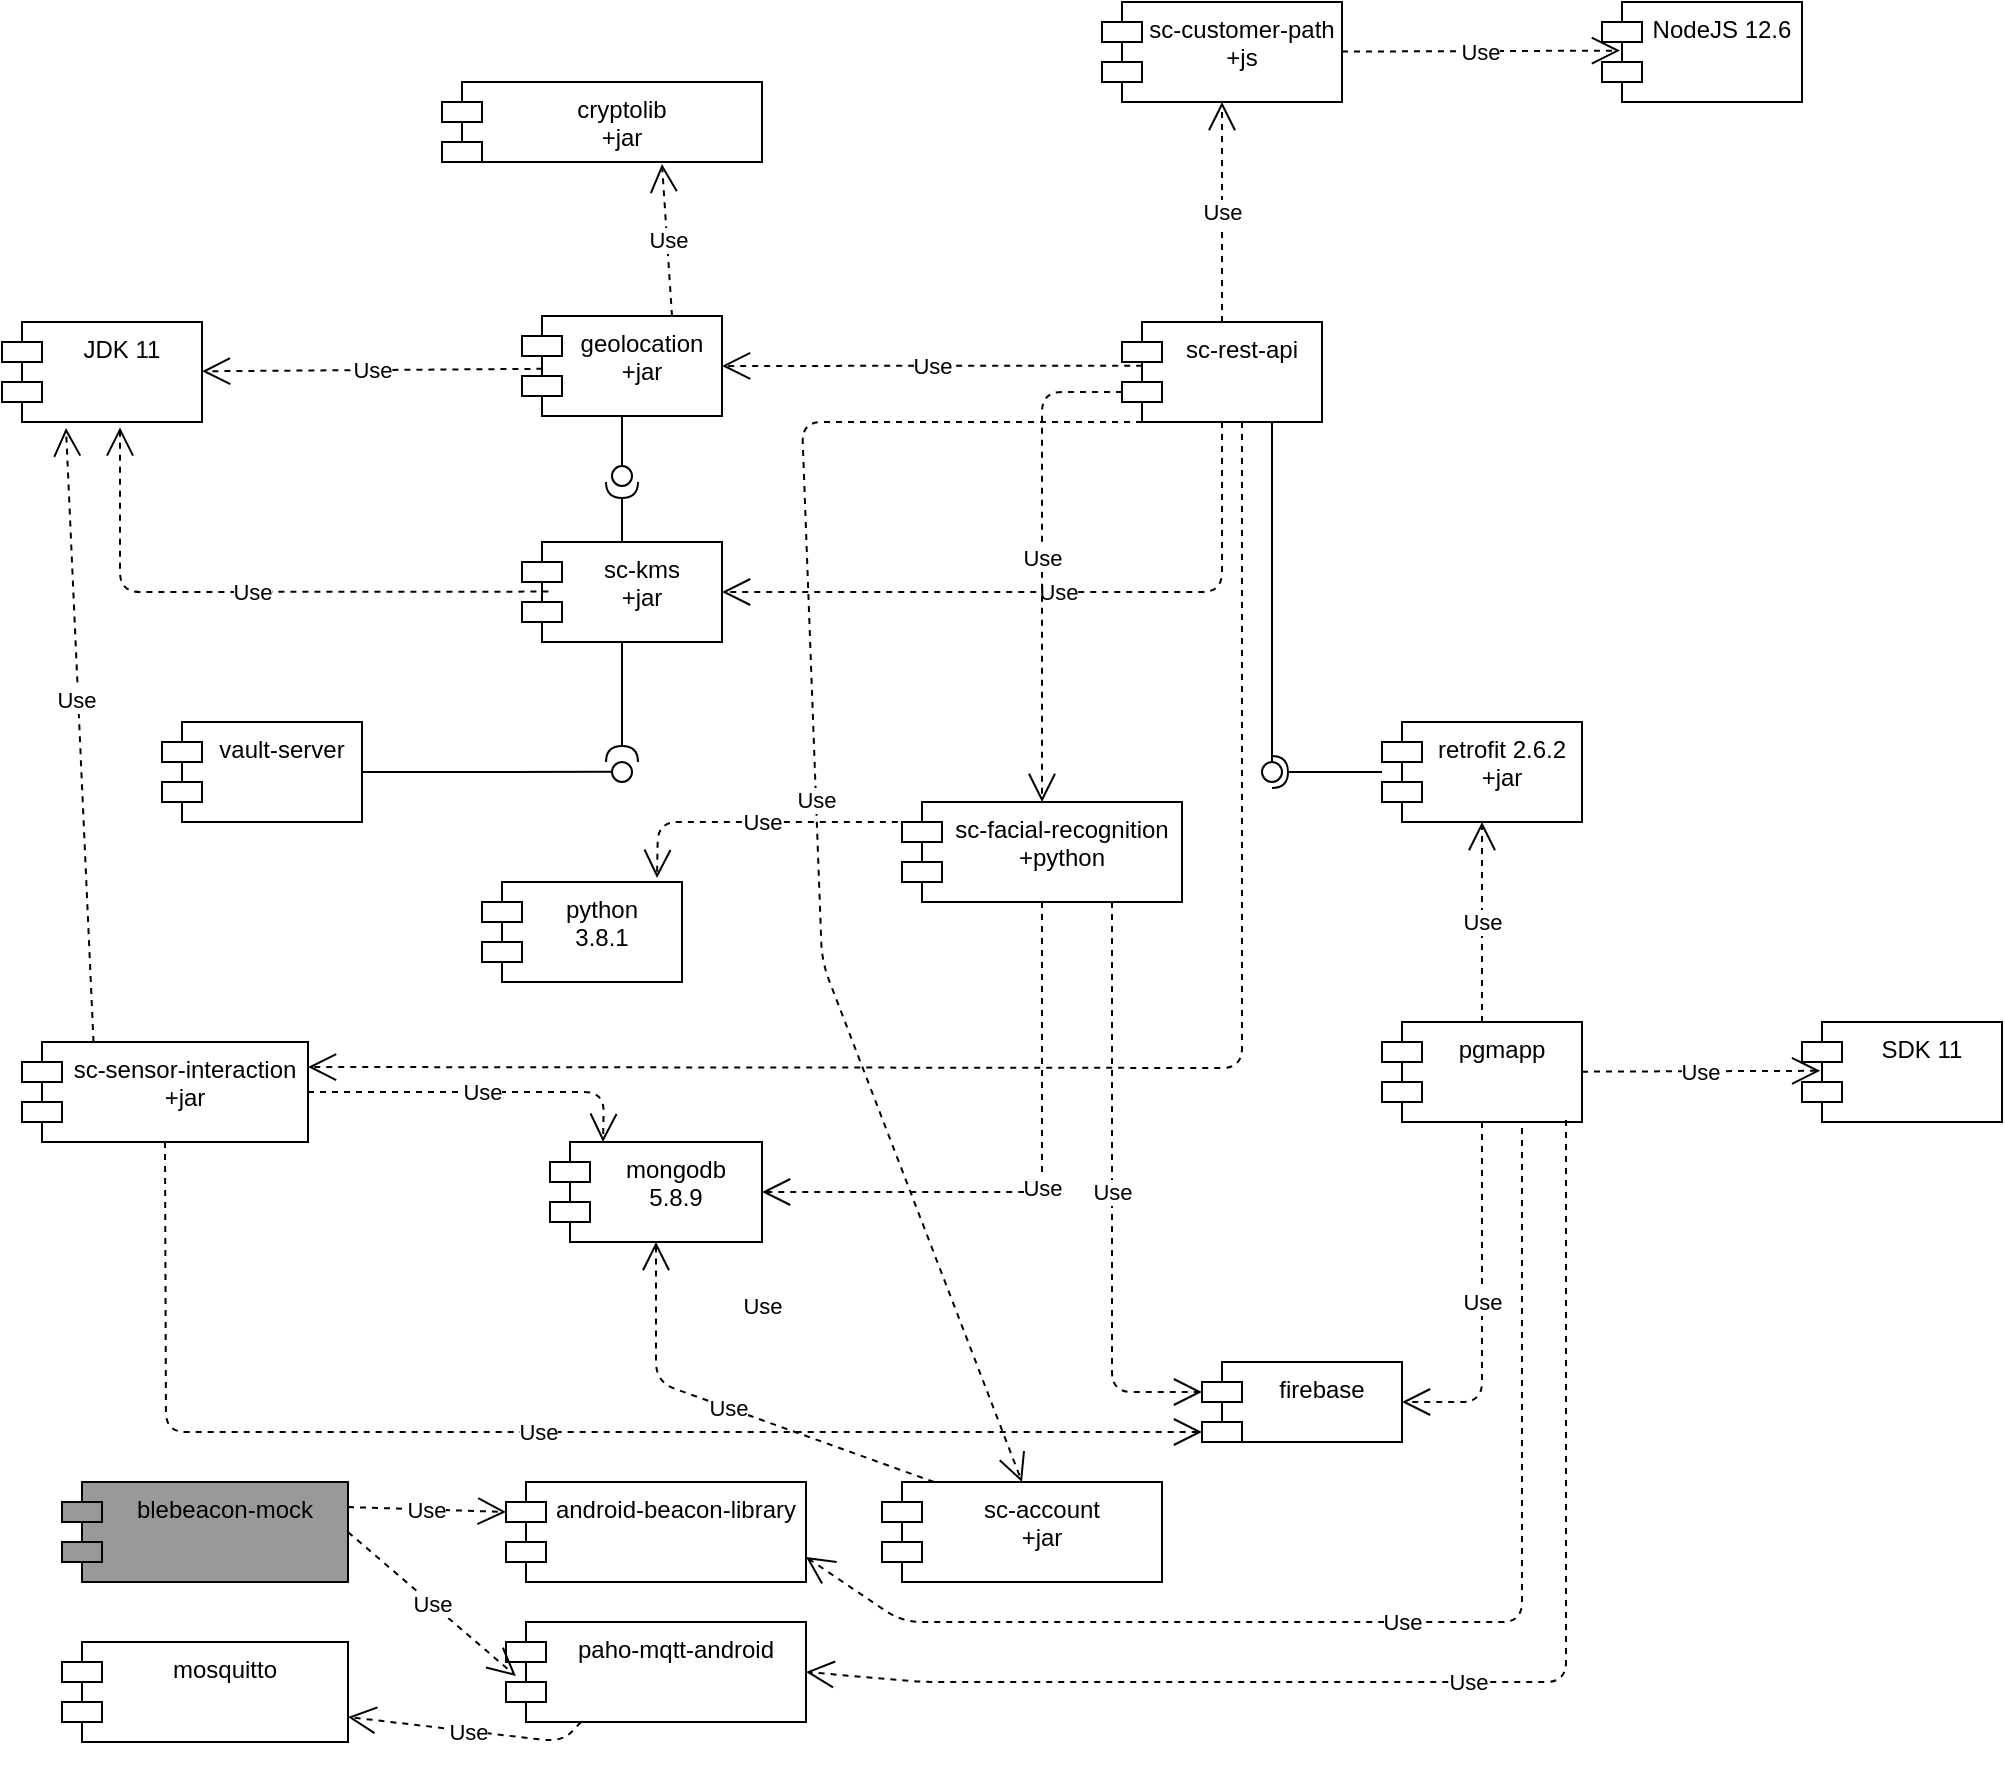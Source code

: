 <mxfile version="13.0.9" type="device"><diagram id="Ez0kHJ_taI-xN8swctzi" name="Page-1"><mxGraphModel dx="2489" dy="762" grid="1" gridSize="10" guides="1" tooltips="1" connect="1" arrows="1" fold="1" page="1" pageScale="1" pageWidth="827" pageHeight="1169" math="0" shadow="0"><root><mxCell id="0"/><mxCell id="1" parent="0"/><mxCell id="7tby21nQuMXcMTD0cwxI-63" value="JDK 11" style="shape=module;align=left;spacingLeft=20;align=center;verticalAlign=top;" parent="1" vertex="1"><mxGeometry x="-60" y="160" width="100" height="50" as="geometry"/></mxCell><mxCell id="7tby21nQuMXcMTD0cwxI-64" value="NodeJS 12.6" style="shape=module;align=left;spacingLeft=20;align=center;verticalAlign=top;" parent="1" vertex="1"><mxGeometry x="740" width="100" height="50" as="geometry"/></mxCell><mxCell id="7tby21nQuMXcMTD0cwxI-65" value="geolocation&#10;+jar" style="shape=module;align=left;spacingLeft=20;align=center;verticalAlign=top;" parent="1" vertex="1"><mxGeometry x="200" y="157" width="100" height="50" as="geometry"/></mxCell><mxCell id="7tby21nQuMXcMTD0cwxI-66" value="sc-customer-path&#10;+js" style="shape=module;align=left;spacingLeft=20;align=center;verticalAlign=top;" parent="1" vertex="1"><mxGeometry x="490" width="120" height="50" as="geometry"/></mxCell><mxCell id="7tby21nQuMXcMTD0cwxI-68" value="pgmapp&#10;" style="shape=module;align=left;spacingLeft=20;align=center;verticalAlign=top;" parent="1" vertex="1"><mxGeometry x="630" y="510" width="100" height="50" as="geometry"/></mxCell><mxCell id="7tby21nQuMXcMTD0cwxI-70" value="Use" style="endArrow=open;endSize=12;dashed=1;html=1;exitX=0.102;exitY=0.528;exitDx=0;exitDy=0;exitPerimeter=0;" parent="1" source="7tby21nQuMXcMTD0cwxI-65" target="7tby21nQuMXcMTD0cwxI-63" edge="1"><mxGeometry width="160" relative="1" as="geometry"><mxPoint x="201" y="380" as="sourcePoint"/><mxPoint x="150" y="340" as="targetPoint"/></mxGeometry></mxCell><mxCell id="7tby21nQuMXcMTD0cwxI-71" value="Use" style="endArrow=open;endSize=12;dashed=1;html=1;entryX=0.09;entryY=0.486;entryDx=0;entryDy=0;entryPerimeter=0;" parent="1" source="7tby21nQuMXcMTD0cwxI-66" target="7tby21nQuMXcMTD0cwxI-64" edge="1"><mxGeometry width="160" relative="1" as="geometry"><mxPoint x="221" y="340" as="sourcePoint"/><mxPoint x="670" y="23" as="targetPoint"/></mxGeometry></mxCell><mxCell id="7tby21nQuMXcMTD0cwxI-72" value="sc-rest-api" style="shape=module;align=left;spacingLeft=20;align=center;verticalAlign=top;" parent="1" vertex="1"><mxGeometry x="500" y="160" width="100" height="50" as="geometry"/></mxCell><mxCell id="7tby21nQuMXcMTD0cwxI-74" value="Use" style="endArrow=open;endSize=12;dashed=1;html=1;exitX=0.101;exitY=0.437;exitDx=0;exitDy=0;exitPerimeter=0;" parent="1" source="7tby21nQuMXcMTD0cwxI-72" target="7tby21nQuMXcMTD0cwxI-65" edge="1"><mxGeometry width="160" relative="1" as="geometry"><mxPoint x="420" y="371" as="sourcePoint"/><mxPoint x="340" y="350" as="targetPoint"/></mxGeometry></mxCell><mxCell id="7tby21nQuMXcMTD0cwxI-75" value="Use" style="endArrow=open;endSize=12;dashed=1;html=1;exitX=0.5;exitY=0;exitDx=0;exitDy=0;" parent="1" source="7tby21nQuMXcMTD0cwxI-72" target="7tby21nQuMXcMTD0cwxI-66" edge="1"><mxGeometry width="160" relative="1" as="geometry"><mxPoint x="410" y="395.5" as="sourcePoint"/><mxPoint x="330" y="374.5" as="targetPoint"/></mxGeometry></mxCell><mxCell id="7tby21nQuMXcMTD0cwxI-76" value="retrofit 2.6.2&#10;+jar" style="shape=module;align=left;spacingLeft=20;align=center;verticalAlign=top;" parent="1" vertex="1"><mxGeometry x="630" y="360" width="100" height="50" as="geometry"/></mxCell><mxCell id="7tby21nQuMXcMTD0cwxI-77" value="SDK 11" style="shape=module;align=left;spacingLeft=20;align=center;verticalAlign=top;" parent="1" vertex="1"><mxGeometry x="840" y="510" width="100" height="50" as="geometry"/></mxCell><mxCell id="7tby21nQuMXcMTD0cwxI-78" value="" style="rounded=0;orthogonalLoop=1;jettySize=auto;html=1;endArrow=none;endFill=0;exitX=0.75;exitY=1;exitDx=0;exitDy=0;" parent="1" source="7tby21nQuMXcMTD0cwxI-72" target="7tby21nQuMXcMTD0cwxI-80" edge="1"><mxGeometry relative="1" as="geometry"><mxPoint x="580" y="385" as="sourcePoint"/></mxGeometry></mxCell><mxCell id="7tby21nQuMXcMTD0cwxI-79" value="" style="rounded=0;orthogonalLoop=1;jettySize=auto;html=1;endArrow=halfCircle;endFill=0;entryX=0.5;entryY=0.5;entryDx=0;entryDy=0;endSize=6;strokeWidth=1;" parent="1" source="7tby21nQuMXcMTD0cwxI-76" target="7tby21nQuMXcMTD0cwxI-80" edge="1"><mxGeometry relative="1" as="geometry"><mxPoint x="620" y="385" as="sourcePoint"/></mxGeometry></mxCell><mxCell id="7tby21nQuMXcMTD0cwxI-80" value="" style="ellipse;whiteSpace=wrap;html=1;fontFamily=Helvetica;fontSize=12;fontColor=#000000;align=center;strokeColor=#000000;fillColor=#ffffff;points=[];aspect=fixed;resizable=0;" parent="1" vertex="1"><mxGeometry x="570" y="380" width="10" height="10" as="geometry"/></mxCell><mxCell id="7tby21nQuMXcMTD0cwxI-81" value="Use" style="endArrow=open;endSize=12;dashed=1;html=1;exitX=0.5;exitY=0;exitDx=0;exitDy=0;entryX=0.5;entryY=1;entryDx=0;entryDy=0;" parent="1" source="7tby21nQuMXcMTD0cwxI-68" target="7tby21nQuMXcMTD0cwxI-76" edge="1"><mxGeometry width="160" relative="1" as="geometry"><mxPoint x="660" y="431" as="sourcePoint"/><mxPoint x="550" y="420" as="targetPoint"/></mxGeometry></mxCell><mxCell id="7tby21nQuMXcMTD0cwxI-83" value="sc-kms&#10;+jar" style="shape=module;align=left;spacingLeft=20;align=center;verticalAlign=top;" parent="1" vertex="1"><mxGeometry x="200" y="270" width="100" height="50" as="geometry"/></mxCell><mxCell id="7tby21nQuMXcMTD0cwxI-84" value="Use" style="endArrow=open;endSize=12;dashed=1;html=1;exitX=0.5;exitY=1;exitDx=0;exitDy=0;entryX=1;entryY=0.5;entryDx=0;entryDy=0;" parent="1" source="7tby21nQuMXcMTD0cwxI-72" target="7tby21nQuMXcMTD0cwxI-83" edge="1"><mxGeometry width="160" relative="1" as="geometry"><mxPoint x="430" y="381" as="sourcePoint"/><mxPoint x="320" y="370" as="targetPoint"/><Array as="points"><mxPoint x="550" y="295"/></Array></mxGeometry></mxCell><mxCell id="7tby21nQuMXcMTD0cwxI-85" value="Use" style="endArrow=open;endSize=12;dashed=1;html=1;exitX=0.132;exitY=0.496;exitDx=0;exitDy=0;exitPerimeter=0;entryX=0.59;entryY=1.054;entryDx=0;entryDy=0;entryPerimeter=0;" parent="1" source="7tby21nQuMXcMTD0cwxI-83" target="7tby21nQuMXcMTD0cwxI-63" edge="1"><mxGeometry width="160" relative="1" as="geometry"><mxPoint x="220" y="425.5" as="sourcePoint"/><mxPoint x="140" y="344.5" as="targetPoint"/><Array as="points"><mxPoint x="-1" y="295"/></Array></mxGeometry></mxCell><mxCell id="7tby21nQuMXcMTD0cwxI-86" value="vault-server" style="shape=module;align=left;spacingLeft=20;align=center;verticalAlign=top;" parent="1" vertex="1"><mxGeometry x="20" y="360" width="100" height="50" as="geometry"/></mxCell><mxCell id="7tby21nQuMXcMTD0cwxI-87" value="" style="rounded=0;orthogonalLoop=1;jettySize=auto;html=1;endArrow=none;endFill=0;exitX=1;exitY=0.5;exitDx=0;exitDy=0;entryX=0.031;entryY=0.493;entryDx=0;entryDy=0;entryPerimeter=0;" parent="1" source="7tby21nQuMXcMTD0cwxI-86" target="7tby21nQuMXcMTD0cwxI-89" edge="1"><mxGeometry relative="1" as="geometry"><mxPoint x="210" y="535" as="sourcePoint"/><mxPoint x="230" y="470" as="targetPoint"/></mxGeometry></mxCell><mxCell id="7tby21nQuMXcMTD0cwxI-88" value="" style="rounded=0;orthogonalLoop=1;jettySize=auto;html=1;endArrow=halfCircle;endFill=0;endSize=6;strokeWidth=1;exitX=0.5;exitY=1;exitDx=0;exitDy=0;" parent="1" source="7tby21nQuMXcMTD0cwxI-83" edge="1"><mxGeometry relative="1" as="geometry"><mxPoint x="250" y="535" as="sourcePoint"/><mxPoint x="250" y="380" as="targetPoint"/></mxGeometry></mxCell><mxCell id="7tby21nQuMXcMTD0cwxI-89" value="" style="ellipse;whiteSpace=wrap;html=1;fontFamily=Helvetica;fontSize=12;fontColor=#000000;align=center;strokeColor=#000000;fillColor=#ffffff;points=[];aspect=fixed;resizable=0;" parent="1" vertex="1"><mxGeometry x="245" y="380" width="10" height="10" as="geometry"/></mxCell><mxCell id="7tby21nQuMXcMTD0cwxI-90" value="cryptolib&#10;+jar" style="shape=module;align=left;spacingLeft=20;align=center;verticalAlign=top;" parent="1" vertex="1"><mxGeometry x="160" y="40" width="160" height="40" as="geometry"/></mxCell><mxCell id="7tby21nQuMXcMTD0cwxI-93" value="Use" style="endArrow=open;endSize=12;dashed=1;html=1;exitX=0.75;exitY=0;exitDx=0;exitDy=0;" parent="1" source="7tby21nQuMXcMTD0cwxI-65" edge="1"><mxGeometry width="160" relative="1" as="geometry"><mxPoint x="560" y="271" as="sourcePoint"/><mxPoint x="270" y="81" as="targetPoint"/><Array as="points"/></mxGeometry></mxCell><mxCell id="7tby21nQuMXcMTD0cwxI-94" value="Use" style="endArrow=open;endSize=12;dashed=1;html=1;entryX=0.091;entryY=0.488;entryDx=0;entryDy=0;entryPerimeter=0;" parent="1" source="7tby21nQuMXcMTD0cwxI-68" target="7tby21nQuMXcMTD0cwxI-77" edge="1"><mxGeometry width="160" relative="1" as="geometry"><mxPoint x="730" y="534.76" as="sourcePoint"/><mxPoint x="840" y="535" as="targetPoint"/></mxGeometry></mxCell><mxCell id="7tby21nQuMXcMTD0cwxI-95" value="sc-facial-recognition&#10;+python" style="shape=module;align=left;spacingLeft=20;align=center;verticalAlign=top;" parent="1" vertex="1"><mxGeometry x="390" y="400" width="140" height="50" as="geometry"/></mxCell><mxCell id="7tby21nQuMXcMTD0cwxI-96" value="mongodb&#10;5.8.9" style="shape=module;align=left;spacingLeft=20;align=center;verticalAlign=top;" parent="1" vertex="1"><mxGeometry x="214" y="570" width="106" height="50" as="geometry"/></mxCell><mxCell id="7tby21nQuMXcMTD0cwxI-97" value="firebase" style="shape=module;align=left;spacingLeft=20;align=center;verticalAlign=top;" parent="1" vertex="1"><mxGeometry x="540" y="680" width="100" height="40" as="geometry"/></mxCell><mxCell id="7tby21nQuMXcMTD0cwxI-98" value="Use" style="endArrow=open;endSize=12;dashed=1;html=1;exitX=0;exitY=0;exitDx=0;exitDy=35;entryX=0.5;entryY=0;entryDx=0;entryDy=0;exitPerimeter=0;" parent="1" source="7tby21nQuMXcMTD0cwxI-72" target="7tby21nQuMXcMTD0cwxI-95" edge="1"><mxGeometry width="160" relative="1" as="geometry"><mxPoint x="500" y="530" as="sourcePoint"/><mxPoint x="660" y="530" as="targetPoint"/><Array as="points"><mxPoint x="460" y="195"/></Array></mxGeometry></mxCell><mxCell id="7tby21nQuMXcMTD0cwxI-100" value="Use" style="endArrow=open;endSize=12;dashed=1;html=1;exitX=0.5;exitY=1;exitDx=0;exitDy=0;entryX=1;entryY=0.5;entryDx=0;entryDy=0;" parent="1" source="7tby21nQuMXcMTD0cwxI-95" target="7tby21nQuMXcMTD0cwxI-96" edge="1"><mxGeometry width="160" relative="1" as="geometry"><mxPoint x="370" y="700" as="sourcePoint"/><mxPoint x="530" y="700" as="targetPoint"/><Array as="points"><mxPoint x="460" y="595"/></Array></mxGeometry></mxCell><mxCell id="7tby21nQuMXcMTD0cwxI-101" value="Use" style="endArrow=open;endSize=12;dashed=1;html=1;exitX=0.75;exitY=1;exitDx=0;exitDy=0;entryX=0;entryY=0;entryDx=0;entryDy=15;entryPerimeter=0;" parent="1" source="7tby21nQuMXcMTD0cwxI-95" target="7tby21nQuMXcMTD0cwxI-97" edge="1"><mxGeometry width="160" relative="1" as="geometry"><mxPoint x="430" y="810" as="sourcePoint"/><mxPoint x="590" y="810" as="targetPoint"/><Array as="points"><mxPoint x="495" y="695"/></Array></mxGeometry></mxCell><mxCell id="7tby21nQuMXcMTD0cwxI-102" value="Use" style="endArrow=open;endSize=12;dashed=1;html=1;exitX=0.5;exitY=1;exitDx=0;exitDy=0;entryX=1;entryY=0.5;entryDx=0;entryDy=0;" parent="1" source="7tby21nQuMXcMTD0cwxI-68" target="7tby21nQuMXcMTD0cwxI-97" edge="1"><mxGeometry width="160" relative="1" as="geometry"><mxPoint x="610" y="830" as="sourcePoint"/><mxPoint x="770" y="830" as="targetPoint"/><Array as="points"><mxPoint x="680" y="700"/></Array></mxGeometry></mxCell><mxCell id="ww4hk9807ln09oWFz5E9-4" value="python&#10;3.8.1" style="shape=module;align=left;spacingLeft=20;align=center;verticalAlign=top;" parent="1" vertex="1"><mxGeometry x="180" y="440" width="100" height="50" as="geometry"/></mxCell><mxCell id="ww4hk9807ln09oWFz5E9-5" value="Use" style="endArrow=open;endSize=12;dashed=1;html=1;exitX=0.071;exitY=0.2;exitDx=0;exitDy=0;exitPerimeter=0;entryX=0.875;entryY=-0.04;entryDx=0;entryDy=0;entryPerimeter=0;" parent="1" source="7tby21nQuMXcMTD0cwxI-95" target="ww4hk9807ln09oWFz5E9-4" edge="1"><mxGeometry width="160" relative="1" as="geometry"><mxPoint x="380" y="490" as="sourcePoint"/><mxPoint x="540" y="490" as="targetPoint"/><Array as="points"><mxPoint x="268" y="410"/></Array></mxGeometry></mxCell><mxCell id="VdcQuEOuWZkPaCdNjWhp-1" value="sc-sensor-interaction&#10;+jar" style="shape=module;align=left;spacingLeft=20;align=center;verticalAlign=top;" parent="1" vertex="1"><mxGeometry x="-50" y="520" width="143" height="50" as="geometry"/></mxCell><mxCell id="VdcQuEOuWZkPaCdNjWhp-3" value="Use" style="endArrow=open;endSize=12;dashed=1;html=1;exitX=1;exitY=0.5;exitDx=0;exitDy=0;entryX=0.25;entryY=0;entryDx=0;entryDy=0;" parent="1" source="VdcQuEOuWZkPaCdNjWhp-1" target="7tby21nQuMXcMTD0cwxI-96" edge="1"><mxGeometry width="160" relative="1" as="geometry"><mxPoint x="50" y="570" as="sourcePoint"/><mxPoint x="-90" y="705" as="targetPoint"/><Array as="points"><mxPoint x="200" y="545"/><mxPoint x="241" y="545"/></Array></mxGeometry></mxCell><mxCell id="VdcQuEOuWZkPaCdNjWhp-4" value="Use" style="endArrow=open;endSize=12;dashed=1;html=1;exitX=0.5;exitY=1;exitDx=0;exitDy=0;entryX=0;entryY=0;entryDx=0;entryDy=35;entryPerimeter=0;" parent="1" source="VdcQuEOuWZkPaCdNjWhp-1" target="7tby21nQuMXcMTD0cwxI-97" edge="1"><mxGeometry width="160" relative="1" as="geometry"><mxPoint x="103" y="542.5" as="sourcePoint"/><mxPoint x="250.5" y="580" as="targetPoint"/><Array as="points"><mxPoint x="22" y="715"/><mxPoint x="170" y="715"/></Array></mxGeometry></mxCell><mxCell id="VdcQuEOuWZkPaCdNjWhp-6" value="Use" style="endArrow=open;endSize=12;dashed=1;html=1;entryX=0.32;entryY=1.06;entryDx=0;entryDy=0;entryPerimeter=0;exitX=0.25;exitY=0;exitDx=0;exitDy=0;" parent="1" source="VdcQuEOuWZkPaCdNjWhp-1" target="7tby21nQuMXcMTD0cwxI-63" edge="1"><mxGeometry x="0.115" y="1" width="160" relative="1" as="geometry"><mxPoint x="740" y="544.823" as="sourcePoint"/><mxPoint x="35" y="479" as="targetPoint"/><mxPoint as="offset"/></mxGeometry></mxCell><mxCell id="VdcQuEOuWZkPaCdNjWhp-7" value="mosquitto" style="shape=module;align=left;spacingLeft=20;align=center;verticalAlign=top;" parent="1" vertex="1"><mxGeometry x="-30" y="820" width="143" height="50" as="geometry"/></mxCell><mxCell id="VdcQuEOuWZkPaCdNjWhp-11" value="blebeacon-mock" style="shape=module;align=left;spacingLeft=20;align=center;verticalAlign=top;fillColor=#999999;" parent="1" vertex="1"><mxGeometry x="-30" y="740" width="143" height="50" as="geometry"/></mxCell><mxCell id="VdcQuEOuWZkPaCdNjWhp-15" value="android-beacon-library" style="shape=module;align=left;spacingLeft=20;align=center;verticalAlign=top;" parent="1" vertex="1"><mxGeometry x="192" y="740" width="150" height="50" as="geometry"/></mxCell><mxCell id="VdcQuEOuWZkPaCdNjWhp-16" value="Use" style="endArrow=open;endSize=12;dashed=1;html=1;entryX=0;entryY=0;entryDx=0;entryDy=15;entryPerimeter=0;exitX=1;exitY=0.25;exitDx=0;exitDy=0;" parent="1" source="VdcQuEOuWZkPaCdNjWhp-11" target="VdcQuEOuWZkPaCdNjWhp-15" edge="1"><mxGeometry width="160" relative="1" as="geometry"><mxPoint x="-50" y="800" as="sourcePoint"/><mxPoint x="-149.5" y="790" as="targetPoint"/></mxGeometry></mxCell><mxCell id="1YS_W_ab6Kziwc0xqbVQ-1" value="Use" style="endArrow=open;endSize=12;dashed=1;html=1;entryX=1;entryY=0.25;entryDx=0;entryDy=0;" parent="1" target="VdcQuEOuWZkPaCdNjWhp-1" edge="1"><mxGeometry x="-0.183" y="-120" width="160" relative="1" as="geometry"><mxPoint x="560" y="210" as="sourcePoint"/><mxPoint x="310" y="305" as="targetPoint"/><Array as="points"><mxPoint x="560" y="533"/></Array><mxPoint x="-120" y="119" as="offset"/></mxGeometry></mxCell><mxCell id="ER47uTSoSP15yfX4bpJm-1" value="sc-account&#10;+jar" style="shape=module;align=left;spacingLeft=20;align=center;verticalAlign=top;" parent="1" vertex="1"><mxGeometry x="380" y="740" width="140" height="50" as="geometry"/></mxCell><mxCell id="ER47uTSoSP15yfX4bpJm-2" value="Use" style="endArrow=open;endSize=12;dashed=1;html=1;exitX=0;exitY=1;exitDx=10;exitDy=0;entryX=0.5;entryY=0;entryDx=0;entryDy=0;exitPerimeter=0;" parent="1" source="7tby21nQuMXcMTD0cwxI-72" target="ER47uTSoSP15yfX4bpJm-1" edge="1"><mxGeometry width="160" relative="1" as="geometry"><mxPoint x="510" y="205" as="sourcePoint"/><mxPoint x="470" y="410" as="targetPoint"/><Array as="points"><mxPoint x="340" y="210"/><mxPoint x="350" y="480"/></Array></mxGeometry></mxCell><mxCell id="ER47uTSoSP15yfX4bpJm-3" value="Use" style="endArrow=open;endSize=12;dashed=1;html=1;entryX=0.5;entryY=1;entryDx=0;entryDy=0;exitX=0.186;exitY=0;exitDx=0;exitDy=0;exitPerimeter=0;" parent="1" source="ER47uTSoSP15yfX4bpJm-1" target="7tby21nQuMXcMTD0cwxI-96" edge="1"><mxGeometry width="160" relative="1" as="geometry"><mxPoint x="440" y="670" as="sourcePoint"/><mxPoint x="320" y="760" as="targetPoint"/><Array as="points"><mxPoint x="267" y="690"/></Array></mxGeometry></mxCell><mxCell id="6V4QNl-qYHcokR-u3BJ7-1" value="paho-mqtt-android" style="shape=module;align=left;spacingLeft=20;align=center;verticalAlign=top;" parent="1" vertex="1"><mxGeometry x="192" y="810" width="150" height="50" as="geometry"/></mxCell><mxCell id="6V4QNl-qYHcokR-u3BJ7-2" value="Use" style="endArrow=open;endSize=12;dashed=1;html=1;exitX=1;exitY=0.5;exitDx=0;exitDy=0;entryX=0.033;entryY=0.54;entryDx=0;entryDy=0;entryPerimeter=0;" parent="1" source="VdcQuEOuWZkPaCdNjWhp-11" target="6V4QNl-qYHcokR-u3BJ7-1" edge="1"><mxGeometry width="160" relative="1" as="geometry"><mxPoint x="-125.5" y="460" as="sourcePoint"/><mxPoint x="-125" y="390" as="targetPoint"/></mxGeometry></mxCell><mxCell id="6V4QNl-qYHcokR-u3BJ7-5" value="Use" style="endArrow=open;endSize=12;dashed=1;html=1;exitX=0.25;exitY=1;exitDx=0;exitDy=0;entryX=1;entryY=0.75;entryDx=0;entryDy=0;" parent="1" source="6V4QNl-qYHcokR-u3BJ7-1" target="VdcQuEOuWZkPaCdNjWhp-7" edge="1"><mxGeometry width="160" relative="1" as="geometry"><mxPoint x="143" y="765" as="sourcePoint"/><mxPoint x="150" y="890" as="targetPoint"/><Array as="points"><mxPoint x="220" y="870"/></Array></mxGeometry></mxCell><mxCell id="6V4QNl-qYHcokR-u3BJ7-6" value="Use" style="endArrow=open;endSize=12;dashed=1;html=1;entryX=1;entryY=0.75;entryDx=0;entryDy=0;" parent="1" target="VdcQuEOuWZkPaCdNjWhp-15" edge="1"><mxGeometry width="160" relative="1" as="geometry"><mxPoint x="700" y="563" as="sourcePoint"/><mxPoint x="202" y="765" as="targetPoint"/><Array as="points"><mxPoint x="700" y="810"/><mxPoint x="390" y="810"/></Array></mxGeometry></mxCell><mxCell id="6V4QNl-qYHcokR-u3BJ7-7" value="Use" style="endArrow=open;endSize=12;dashed=1;html=1;entryX=1;entryY=0.5;entryDx=0;entryDy=0;exitX=0.92;exitY=0.98;exitDx=0;exitDy=0;exitPerimeter=0;" parent="1" source="7tby21nQuMXcMTD0cwxI-68" target="6V4QNl-qYHcokR-u3BJ7-1" edge="1"><mxGeometry width="160" relative="1" as="geometry"><mxPoint x="710" y="573" as="sourcePoint"/><mxPoint x="352" y="787.5" as="targetPoint"/><Array as="points"><mxPoint x="722" y="840"/><mxPoint x="400" y="840"/></Array></mxGeometry></mxCell><mxCell id="6V4QNl-qYHcokR-u3BJ7-9" value="" style="rounded=0;orthogonalLoop=1;jettySize=auto;html=1;endArrow=halfCircle;endFill=0;endSize=6;strokeWidth=1;exitX=0.5;exitY=0;exitDx=0;exitDy=0;" parent="1" source="7tby21nQuMXcMTD0cwxI-83" edge="1"><mxGeometry relative="1" as="geometry"><mxPoint x="260" y="330" as="sourcePoint"/><mxPoint x="250" y="240" as="targetPoint"/></mxGeometry></mxCell><mxCell id="6V4QNl-qYHcokR-u3BJ7-10" value="" style="rounded=0;orthogonalLoop=1;jettySize=auto;html=1;endArrow=none;endFill=0;exitX=0.5;exitY=1;exitDx=0;exitDy=0;" parent="1" source="7tby21nQuMXcMTD0cwxI-65" edge="1"><mxGeometry relative="1" as="geometry"><mxPoint x="130" y="395" as="sourcePoint"/><mxPoint x="250" y="237" as="targetPoint"/></mxGeometry></mxCell><mxCell id="6V4QNl-qYHcokR-u3BJ7-12" value="" style="ellipse;whiteSpace=wrap;html=1;fontFamily=Helvetica;fontSize=12;fontColor=#000000;align=center;strokeColor=#000000;fillColor=#ffffff;points=[];aspect=fixed;resizable=0;" parent="1" vertex="1"><mxGeometry x="245" y="232" width="10" height="10" as="geometry"/></mxCell></root></mxGraphModel></diagram></mxfile>